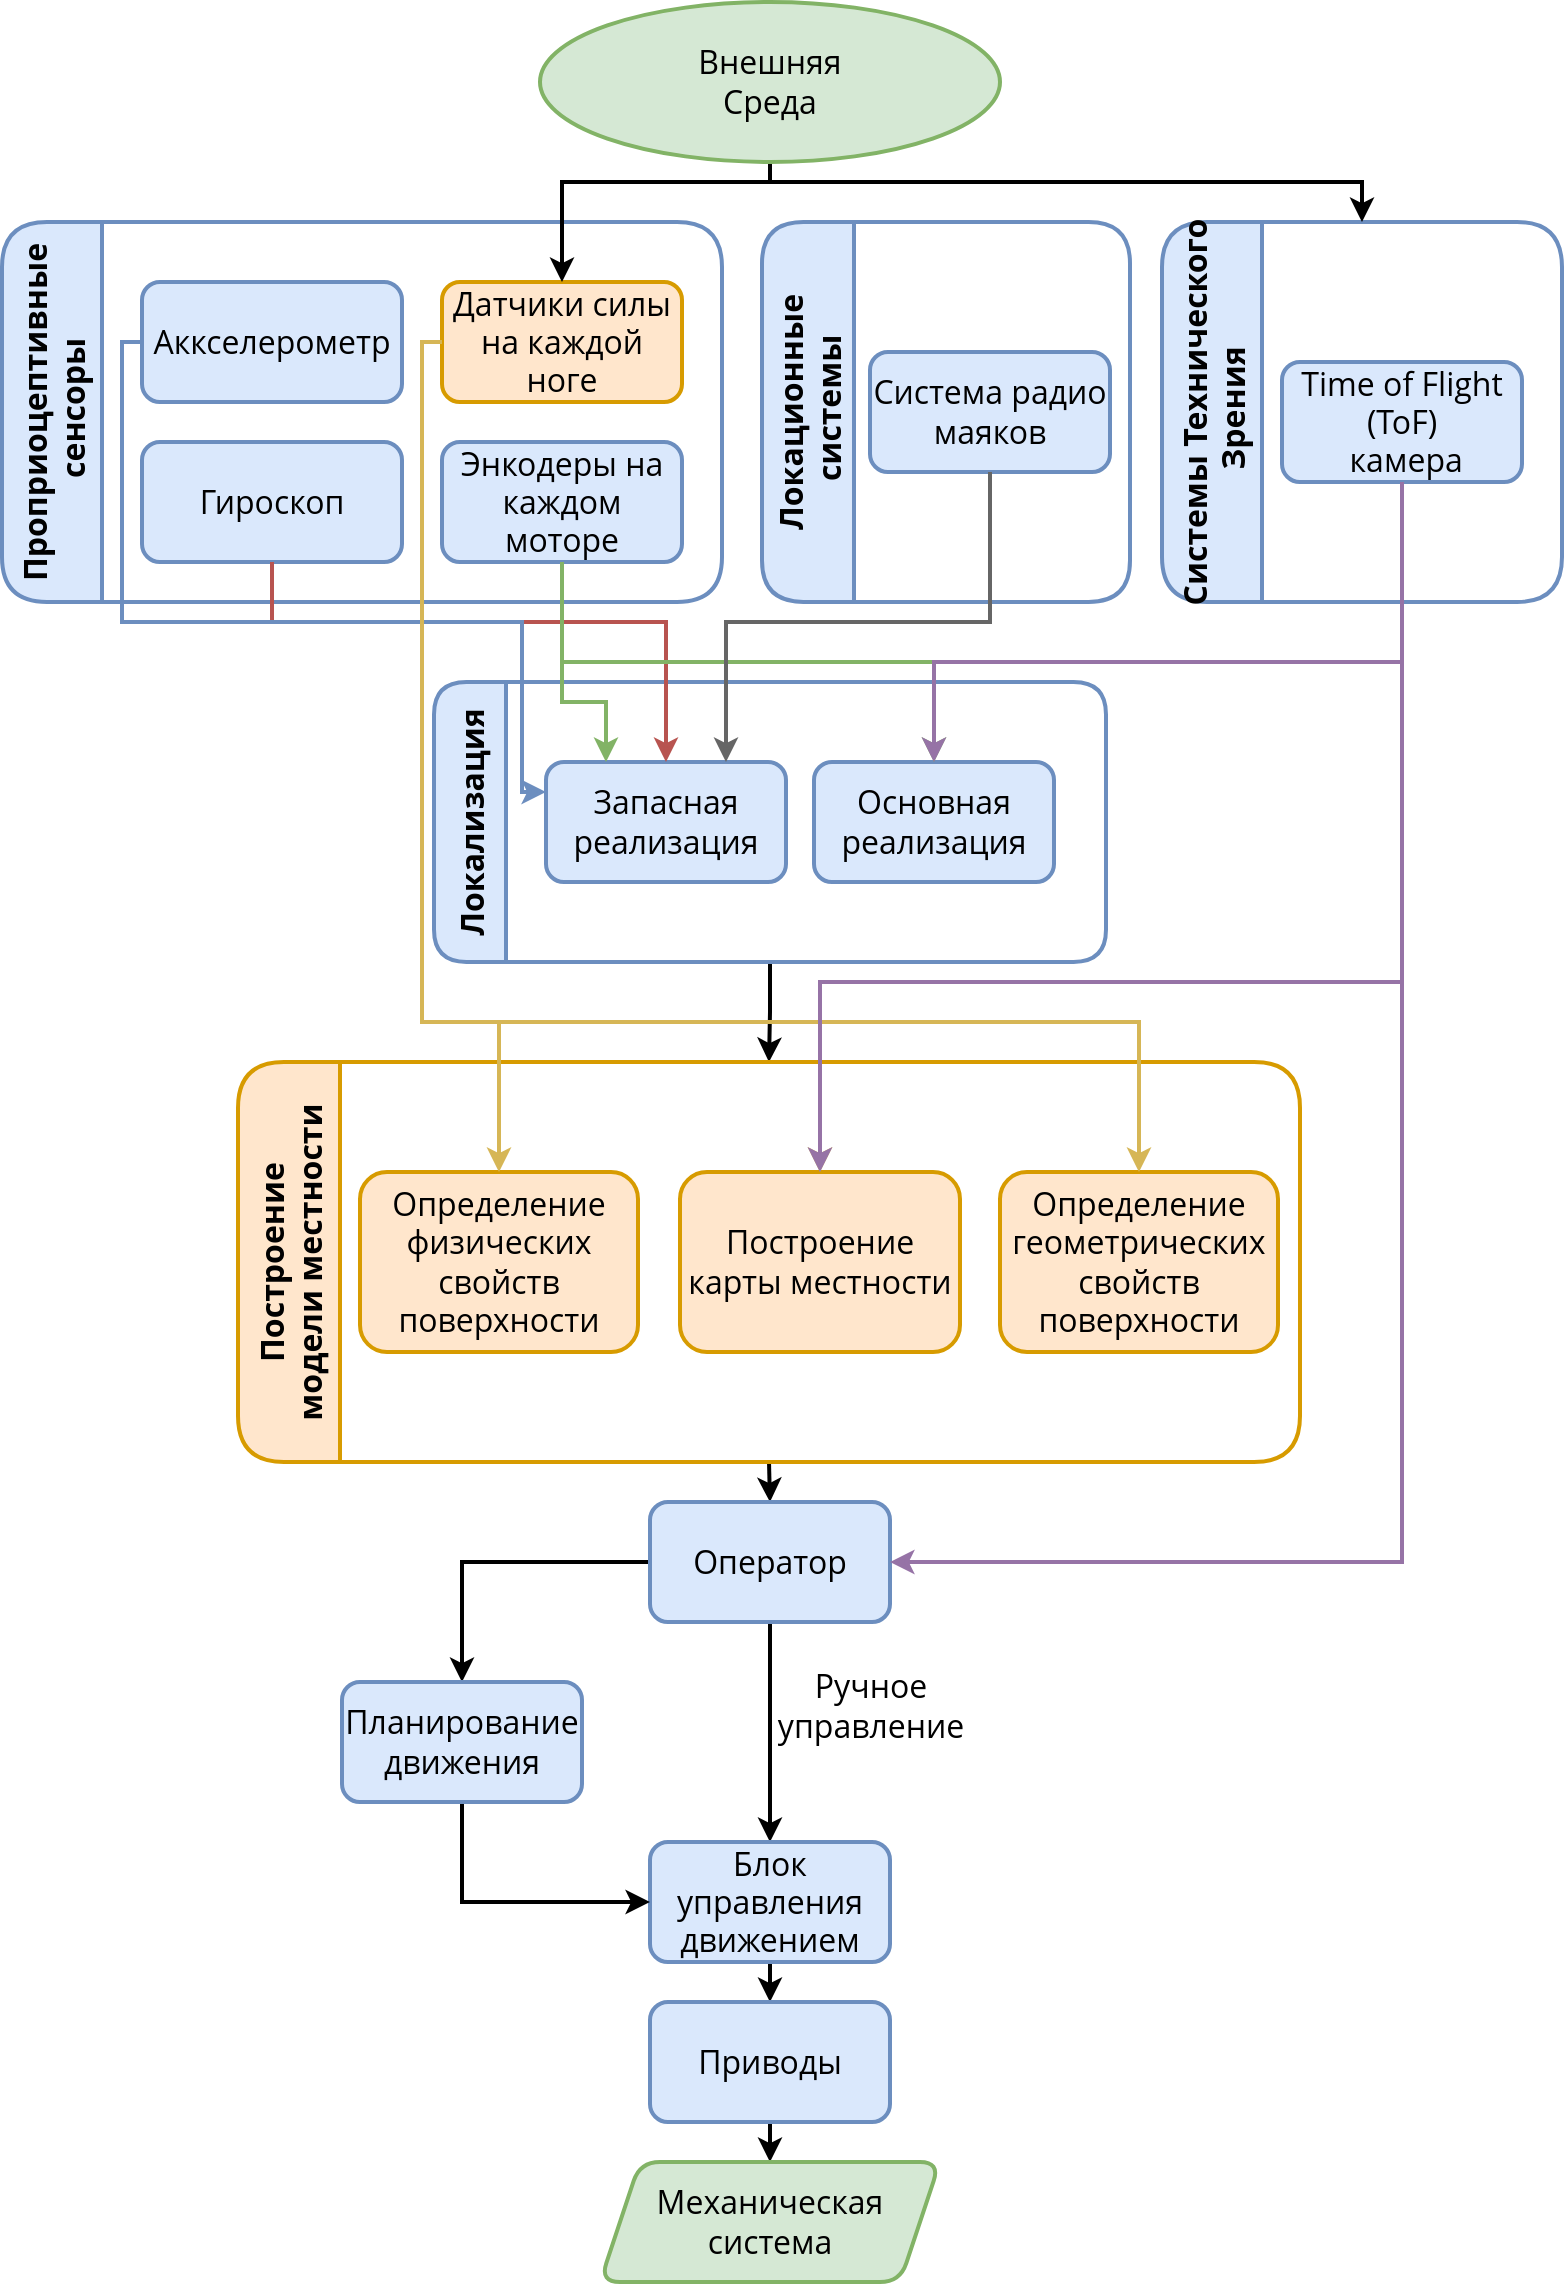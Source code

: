 <mxfile version="20.2.7" type="device"><diagram id="prtHgNgQTEPvFCAcTncT" name="Page-1"><mxGraphModel dx="1673" dy="1038" grid="1" gridSize="10" guides="1" tooltips="1" connect="1" arrows="1" fold="1" page="1" pageScale="1" pageWidth="827" pageHeight="1169" math="0" shadow="0"><root><mxCell id="0"/><mxCell id="1" parent="0"/><mxCell id="e_G5o_2h8CKd6BOzjFLH-2" value="Проприоцептивные&#10; сенсоры" style="swimlane;horizontal=0;strokeWidth=2;rounded=1;shadow=0;sketch=0;fontFamily=Open Sans;fontSource=https%3A%2F%2Ffonts.googleapis.com%2Fcss%3Ffamily%3DOpen%2BSans;fontSize=16;startSize=50;fillColor=#dae8fc;strokeColor=#6c8ebf;" vertex="1" parent="1"><mxGeometry x="30" y="120" width="360" height="190" as="geometry"/></mxCell><mxCell id="e_G5o_2h8CKd6BOzjFLH-14" value="Датчики силы на каждой ноге" style="rounded=1;whiteSpace=wrap;html=1;strokeWidth=2;shadow=0;sketch=0;fontFamily=Open Sans;fontSource=https%3A%2F%2Ffonts.googleapis.com%2Fcss%3Ffamily%3DOpen%2BSans;fontSize=16;fillColor=#ffe6cc;strokeColor=#d79b00;" vertex="1" parent="e_G5o_2h8CKd6BOzjFLH-2"><mxGeometry x="220" y="30" width="120" height="60" as="geometry"/></mxCell><mxCell id="e_G5o_2h8CKd6BOzjFLH-15" value="Аккселерометр" style="rounded=1;whiteSpace=wrap;html=1;strokeWidth=2;shadow=0;sketch=0;fontFamily=Open Sans;fontSource=https%3A%2F%2Ffonts.googleapis.com%2Fcss%3Ffamily%3DOpen%2BSans;fontSize=16;fillColor=#dae8fc;strokeColor=#6c8ebf;" vertex="1" parent="e_G5o_2h8CKd6BOzjFLH-2"><mxGeometry x="70" y="30" width="130" height="60" as="geometry"/></mxCell><mxCell id="e_G5o_2h8CKd6BOzjFLH-16" value="Гироскоп" style="rounded=1;whiteSpace=wrap;html=1;strokeWidth=2;shadow=0;sketch=0;fontFamily=Open Sans;fontSource=https%3A%2F%2Ffonts.googleapis.com%2Fcss%3Ffamily%3DOpen%2BSans;fontSize=16;fillColor=#dae8fc;strokeColor=#6c8ebf;" vertex="1" parent="e_G5o_2h8CKd6BOzjFLH-2"><mxGeometry x="70" y="110" width="130" height="60" as="geometry"/></mxCell><mxCell id="e_G5o_2h8CKd6BOzjFLH-17" value="Энкодеры на каждом моторе" style="rounded=1;whiteSpace=wrap;html=1;strokeWidth=2;shadow=0;sketch=0;fontFamily=Open Sans;fontSource=https%3A%2F%2Ffonts.googleapis.com%2Fcss%3Ffamily%3DOpen%2BSans;fontSize=16;fillColor=#dae8fc;strokeColor=#6c8ebf;" vertex="1" parent="e_G5o_2h8CKd6BOzjFLH-2"><mxGeometry x="220" y="110" width="120" height="60" as="geometry"/></mxCell><mxCell id="e_G5o_2h8CKd6BOzjFLH-3" value="Локационные&#10; системы" style="swimlane;horizontal=0;strokeWidth=2;rounded=1;shadow=0;sketch=0;fontFamily=Open Sans;fontSource=https%3A%2F%2Ffonts.googleapis.com%2Fcss%3Ffamily%3DOpen%2BSans;fontSize=16;startSize=46;labelBackgroundColor=none;swimlaneFillColor=none;fillColor=#dae8fc;strokeColor=#6c8ebf;" vertex="1" parent="1"><mxGeometry x="410" y="120" width="184" height="190" as="geometry"/></mxCell><mxCell id="e_G5o_2h8CKd6BOzjFLH-13" value="Система радио маяков" style="rounded=1;whiteSpace=wrap;html=1;strokeWidth=2;shadow=0;sketch=0;fontFamily=Open Sans;fontSource=https%3A%2F%2Ffonts.googleapis.com%2Fcss%3Ffamily%3DOpen%2BSans;fontSize=16;fillColor=#dae8fc;strokeColor=#6c8ebf;" vertex="1" parent="e_G5o_2h8CKd6BOzjFLH-3"><mxGeometry x="54" y="65" width="120" height="60" as="geometry"/></mxCell><mxCell id="e_G5o_2h8CKd6BOzjFLH-4" value="Системы Технического&#10; Зрения" style="swimlane;horizontal=0;strokeWidth=2;rounded=1;shadow=0;sketch=0;fontFamily=Open Sans;fontSource=https%3A%2F%2Ffonts.googleapis.com%2Fcss%3Ffamily%3DOpen%2BSans;fontSize=16;startSize=50;fillColor=#dae8fc;strokeColor=#6c8ebf;" vertex="1" parent="1"><mxGeometry x="610" y="120" width="200" height="190" as="geometry"/></mxCell><mxCell id="e_G5o_2h8CKd6BOzjFLH-12" value="Time of Flight&lt;br style=&quot;font-size: 16px;&quot;&gt;(ToF)&lt;br style=&quot;font-size: 16px;&quot;&gt;&amp;nbsp;камера" style="rounded=1;whiteSpace=wrap;html=1;strokeWidth=2;shadow=0;sketch=0;fontFamily=Open Sans;fontSource=https%3A%2F%2Ffonts.googleapis.com%2Fcss%3Ffamily%3DOpen%2BSans;fontSize=16;fillColor=#dae8fc;strokeColor=#6c8ebf;" vertex="1" parent="e_G5o_2h8CKd6BOzjFLH-4"><mxGeometry x="60" y="70" width="120" height="60" as="geometry"/></mxCell><mxCell id="e_G5o_2h8CKd6BOzjFLH-38" style="edgeStyle=orthogonalEdgeStyle;rounded=0;orthogonalLoop=1;jettySize=auto;html=1;exitX=0.5;exitY=1;exitDx=0;exitDy=0;entryX=0.5;entryY=0;entryDx=0;entryDy=0;fontFamily=Garamond;fontSize=16;strokeWidth=2;" edge="1" parent="1" source="e_G5o_2h8CKd6BOzjFLH-5" target="e_G5o_2h8CKd6BOzjFLH-6"><mxGeometry relative="1" as="geometry"/></mxCell><mxCell id="e_G5o_2h8CKd6BOzjFLH-5" value="Локализация" style="swimlane;horizontal=0;strokeWidth=2;rounded=1;shadow=0;sketch=0;fontFamily=Open Sans;fontSource=https%3A%2F%2Ffonts.googleapis.com%2Fcss%3Ffamily%3DOpen%2BSans;fontSize=16;startSize=36;fillColor=#dae8fc;strokeColor=#6c8ebf;" vertex="1" parent="1"><mxGeometry x="246" y="350" width="336" height="140" as="geometry"/></mxCell><mxCell id="e_G5o_2h8CKd6BOzjFLH-7" value="Запасная реализация" style="rounded=1;whiteSpace=wrap;html=1;strokeWidth=2;shadow=0;sketch=0;fontFamily=Open Sans;fontSource=https%3A%2F%2Ffonts.googleapis.com%2Fcss%3Ffamily%3DOpen%2BSans;fontSize=16;fillColor=#dae8fc;strokeColor=#6c8ebf;" vertex="1" parent="e_G5o_2h8CKd6BOzjFLH-5"><mxGeometry x="56" y="40" width="120" height="60" as="geometry"/></mxCell><mxCell id="e_G5o_2h8CKd6BOzjFLH-8" value="Основная реализация" style="rounded=1;whiteSpace=wrap;html=1;strokeWidth=2;shadow=0;sketch=0;fontFamily=Open Sans;fontSource=https%3A%2F%2Ffonts.googleapis.com%2Fcss%3Ffamily%3DOpen%2BSans;fontSize=16;fillColor=#dae8fc;strokeColor=#6c8ebf;" vertex="1" parent="e_G5o_2h8CKd6BOzjFLH-5"><mxGeometry x="190" y="40" width="120" height="60" as="geometry"/></mxCell><mxCell id="e_G5o_2h8CKd6BOzjFLH-40" style="edgeStyle=orthogonalEdgeStyle;rounded=0;orthogonalLoop=1;jettySize=auto;html=1;exitX=0.5;exitY=1;exitDx=0;exitDy=0;entryX=0.5;entryY=0;entryDx=0;entryDy=0;fontFamily=Garamond;fontSize=16;strokeWidth=2;" edge="1" parent="1" source="e_G5o_2h8CKd6BOzjFLH-6" target="e_G5o_2h8CKd6BOzjFLH-18"><mxGeometry relative="1" as="geometry"/></mxCell><mxCell id="e_G5o_2h8CKd6BOzjFLH-6" value="Построение &#10;модели местности" style="swimlane;horizontal=0;strokeWidth=2;rounded=1;shadow=0;sketch=0;fontFamily=Open Sans;fontSource=https%3A%2F%2Ffonts.googleapis.com%2Fcss%3Ffamily%3DOpen%2BSans;fontSize=16;startSize=51;fillColor=#ffe6cc;strokeColor=#d79b00;" vertex="1" parent="1"><mxGeometry x="148" y="540" width="531" height="200" as="geometry"/></mxCell><mxCell id="e_G5o_2h8CKd6BOzjFLH-10" value="Построение карты местности" style="rounded=1;whiteSpace=wrap;html=1;strokeWidth=2;shadow=0;sketch=0;fontFamily=Open Sans;fontSource=https%3A%2F%2Ffonts.googleapis.com%2Fcss%3Ffamily%3DOpen%2BSans;fontSize=16;fillColor=#ffe6cc;strokeColor=#d79b00;" vertex="1" parent="e_G5o_2h8CKd6BOzjFLH-6"><mxGeometry x="221" y="55" width="140" height="90" as="geometry"/></mxCell><mxCell id="e_G5o_2h8CKd6BOzjFLH-11" value="Определение геометрических свойств поверхности" style="rounded=1;whiteSpace=wrap;html=1;strokeWidth=2;shadow=0;sketch=0;fontFamily=Open Sans;fontSource=https%3A%2F%2Ffonts.googleapis.com%2Fcss%3Ffamily%3DOpen%2BSans;fontSize=16;fillColor=#ffe6cc;strokeColor=#d79b00;" vertex="1" parent="e_G5o_2h8CKd6BOzjFLH-6"><mxGeometry x="381" y="55" width="139" height="90" as="geometry"/></mxCell><mxCell id="e_G5o_2h8CKd6BOzjFLH-9" value="Определение физических свойств поверхности" style="rounded=1;whiteSpace=wrap;html=1;strokeWidth=2;shadow=0;sketch=0;fontFamily=Open Sans;fontSource=https%3A%2F%2Ffonts.googleapis.com%2Fcss%3Ffamily%3DOpen%2BSans;fontSize=16;fillColor=#ffe6cc;strokeColor=#d79b00;" vertex="1" parent="e_G5o_2h8CKd6BOzjFLH-6"><mxGeometry x="61" y="55" width="139" height="90" as="geometry"/></mxCell><mxCell id="e_G5o_2h8CKd6BOzjFLH-42" style="edgeStyle=orthogonalEdgeStyle;rounded=0;orthogonalLoop=1;jettySize=auto;html=1;exitX=0.5;exitY=1;exitDx=0;exitDy=0;fontFamily=Garamond;fontSize=16;strokeWidth=2;" edge="1" parent="1" source="e_G5o_2h8CKd6BOzjFLH-18" target="e_G5o_2h8CKd6BOzjFLH-19"><mxGeometry relative="1" as="geometry"/></mxCell><mxCell id="e_G5o_2h8CKd6BOzjFLH-47" value="Ручное &lt;br&gt;управление" style="edgeLabel;html=1;align=center;verticalAlign=middle;resizable=0;points=[];fontSize=16;fontFamily=Open Sans;fontSource=https%3A%2F%2Ffonts.googleapis.com%2Fcss%3Ffamily%3DOpen%2BSans;" vertex="1" connectable="0" parent="e_G5o_2h8CKd6BOzjFLH-42"><mxGeometry x="-0.242" y="2" relative="1" as="geometry"><mxPoint x="48" as="offset"/></mxGeometry></mxCell><mxCell id="e_G5o_2h8CKd6BOzjFLH-43" style="edgeStyle=orthogonalEdgeStyle;rounded=0;orthogonalLoop=1;jettySize=auto;html=1;exitX=0;exitY=0.5;exitDx=0;exitDy=0;entryX=0.5;entryY=0;entryDx=0;entryDy=0;fontFamily=Garamond;fontSize=16;strokeWidth=2;" edge="1" parent="1" source="e_G5o_2h8CKd6BOzjFLH-18" target="e_G5o_2h8CKd6BOzjFLH-23"><mxGeometry relative="1" as="geometry"/></mxCell><mxCell id="e_G5o_2h8CKd6BOzjFLH-18" value="Оператор" style="rounded=1;whiteSpace=wrap;html=1;strokeWidth=2;shadow=0;sketch=0;fontFamily=Open Sans;fontSource=https%3A%2F%2Ffonts.googleapis.com%2Fcss%3Ffamily%3DOpen%2BSans;fontSize=16;fillColor=#dae8fc;strokeColor=#6c8ebf;" vertex="1" parent="1"><mxGeometry x="354" y="760" width="120" height="60" as="geometry"/></mxCell><mxCell id="e_G5o_2h8CKd6BOzjFLH-45" style="edgeStyle=orthogonalEdgeStyle;rounded=0;orthogonalLoop=1;jettySize=auto;html=1;exitX=0.5;exitY=1;exitDx=0;exitDy=0;entryX=0.5;entryY=0;entryDx=0;entryDy=0;fontFamily=Garamond;fontSize=16;strokeWidth=2;" edge="1" parent="1" source="e_G5o_2h8CKd6BOzjFLH-19" target="e_G5o_2h8CKd6BOzjFLH-21"><mxGeometry relative="1" as="geometry"/></mxCell><mxCell id="e_G5o_2h8CKd6BOzjFLH-19" value="Блок управления движением" style="rounded=1;whiteSpace=wrap;html=1;strokeWidth=2;shadow=0;sketch=0;fontFamily=Open Sans;fontSource=https%3A%2F%2Ffonts.googleapis.com%2Fcss%3Ffamily%3DOpen%2BSans;fontSize=16;fillColor=#dae8fc;strokeColor=#6c8ebf;" vertex="1" parent="1"><mxGeometry x="354" y="930" width="120" height="60" as="geometry"/></mxCell><mxCell id="e_G5o_2h8CKd6BOzjFLH-46" style="edgeStyle=orthogonalEdgeStyle;rounded=0;orthogonalLoop=1;jettySize=auto;html=1;exitX=0.5;exitY=1;exitDx=0;exitDy=0;entryX=0.5;entryY=0;entryDx=0;entryDy=0;fontFamily=Garamond;fontSize=16;strokeWidth=2;" edge="1" parent="1" source="e_G5o_2h8CKd6BOzjFLH-21" target="e_G5o_2h8CKd6BOzjFLH-25"><mxGeometry relative="1" as="geometry"/></mxCell><mxCell id="e_G5o_2h8CKd6BOzjFLH-21" value="Приводы" style="rounded=1;whiteSpace=wrap;html=1;strokeWidth=2;shadow=0;sketch=0;fontFamily=Open Sans;fontSource=https%3A%2F%2Ffonts.googleapis.com%2Fcss%3Ffamily%3DOpen%2BSans;fontSize=16;fillColor=#dae8fc;strokeColor=#6c8ebf;" vertex="1" parent="1"><mxGeometry x="354" y="1010" width="120" height="60" as="geometry"/></mxCell><mxCell id="e_G5o_2h8CKd6BOzjFLH-44" style="edgeStyle=orthogonalEdgeStyle;rounded=0;orthogonalLoop=1;jettySize=auto;html=1;exitX=0.5;exitY=1;exitDx=0;exitDy=0;entryX=0;entryY=0.5;entryDx=0;entryDy=0;fontFamily=Garamond;fontSize=16;strokeWidth=2;" edge="1" parent="1" source="e_G5o_2h8CKd6BOzjFLH-23" target="e_G5o_2h8CKd6BOzjFLH-19"><mxGeometry relative="1" as="geometry"/></mxCell><mxCell id="e_G5o_2h8CKd6BOzjFLH-23" value="Планирование движения" style="rounded=1;whiteSpace=wrap;html=1;strokeWidth=2;shadow=0;sketch=0;fontFamily=Open Sans;fontSource=https%3A%2F%2Ffonts.googleapis.com%2Fcss%3Ffamily%3DOpen%2BSans;fontSize=16;fillColor=#dae8fc;strokeColor=#6c8ebf;" vertex="1" parent="1"><mxGeometry x="200" y="850" width="120" height="60" as="geometry"/></mxCell><mxCell id="e_G5o_2h8CKd6BOzjFLH-26" style="edgeStyle=orthogonalEdgeStyle;rounded=0;orthogonalLoop=1;jettySize=auto;html=1;exitX=0.5;exitY=1;exitDx=0;exitDy=0;entryX=0.5;entryY=0;entryDx=0;entryDy=0;fontFamily=Garamond;fontSize=16;strokeWidth=2;" edge="1" parent="1" source="e_G5o_2h8CKd6BOzjFLH-24" target="e_G5o_2h8CKd6BOzjFLH-4"><mxGeometry relative="1" as="geometry"><Array as="points"><mxPoint x="414" y="100"/><mxPoint x="710" y="100"/></Array></mxGeometry></mxCell><mxCell id="e_G5o_2h8CKd6BOzjFLH-27" style="edgeStyle=orthogonalEdgeStyle;rounded=0;orthogonalLoop=1;jettySize=auto;html=1;exitX=0.5;exitY=1;exitDx=0;exitDy=0;entryX=0.5;entryY=0;entryDx=0;entryDy=0;fontFamily=Garamond;fontSize=16;strokeWidth=2;" edge="1" parent="1" source="e_G5o_2h8CKd6BOzjFLH-24" target="e_G5o_2h8CKd6BOzjFLH-14"><mxGeometry relative="1" as="geometry"><Array as="points"><mxPoint x="414" y="100"/><mxPoint x="310" y="100"/></Array></mxGeometry></mxCell><mxCell id="e_G5o_2h8CKd6BOzjFLH-24" value="&lt;span style=&quot;font-family: &amp;quot;Open Sans&amp;quot;;&quot;&gt;Внешняя&lt;/span&gt;&lt;br style=&quot;font-family: &amp;quot;Open Sans&amp;quot;;&quot;&gt;&lt;span style=&quot;font-family: &amp;quot;Open Sans&amp;quot;;&quot;&gt;Среда&lt;/span&gt;" style="ellipse;whiteSpace=wrap;html=1;rounded=1;shadow=0;sketch=0;fontFamily=Garamond;fontSize=16;strokeWidth=2;fillColor=#d5e8d4;strokeColor=#82b366;" vertex="1" parent="1"><mxGeometry x="299" y="10" width="230" height="80" as="geometry"/></mxCell><mxCell id="e_G5o_2h8CKd6BOzjFLH-25" value="&lt;span style=&quot;font-family: &amp;quot;Open Sans&amp;quot;;&quot;&gt;Механическая система&lt;/span&gt;" style="shape=parallelogram;perimeter=parallelogramPerimeter;whiteSpace=wrap;html=1;fixedSize=1;rounded=1;shadow=0;sketch=0;fontFamily=Garamond;fontSize=16;strokeWidth=2;fillColor=#d5e8d4;strokeColor=#82b366;" vertex="1" parent="1"><mxGeometry x="329" y="1090" width="170" height="60" as="geometry"/></mxCell><mxCell id="e_G5o_2h8CKd6BOzjFLH-28" style="edgeStyle=orthogonalEdgeStyle;rounded=0;orthogonalLoop=1;jettySize=auto;html=1;exitX=0.5;exitY=1;exitDx=0;exitDy=0;entryX=0.5;entryY=0;entryDx=0;entryDy=0;fontFamily=Garamond;fontSize=16;strokeWidth=2;fillColor=#f8cecc;strokeColor=#b85450;" edge="1" parent="1" source="e_G5o_2h8CKd6BOzjFLH-16" target="e_G5o_2h8CKd6BOzjFLH-7"><mxGeometry relative="1" as="geometry"><Array as="points"><mxPoint x="165" y="320"/><mxPoint x="362" y="320"/></Array></mxGeometry></mxCell><mxCell id="e_G5o_2h8CKd6BOzjFLH-29" style="edgeStyle=orthogonalEdgeStyle;rounded=0;orthogonalLoop=1;jettySize=auto;html=1;exitX=0;exitY=0.5;exitDx=0;exitDy=0;entryX=0;entryY=0.25;entryDx=0;entryDy=0;fontFamily=Garamond;fontSize=16;strokeWidth=2;fillColor=#dae8fc;strokeColor=#6c8ebf;" edge="1" parent="1" source="e_G5o_2h8CKd6BOzjFLH-15" target="e_G5o_2h8CKd6BOzjFLH-7"><mxGeometry relative="1" as="geometry"><Array as="points"><mxPoint x="90" y="180"/><mxPoint x="90" y="320"/><mxPoint x="290" y="320"/><mxPoint x="290" y="405"/></Array></mxGeometry></mxCell><mxCell id="e_G5o_2h8CKd6BOzjFLH-30" style="edgeStyle=orthogonalEdgeStyle;rounded=0;orthogonalLoop=1;jettySize=auto;html=1;exitX=0.5;exitY=1;exitDx=0;exitDy=0;entryX=0.25;entryY=0;entryDx=0;entryDy=0;fontFamily=Garamond;fontSize=16;strokeWidth=2;fillColor=#d5e8d4;strokeColor=#82b366;" edge="1" parent="1" source="e_G5o_2h8CKd6BOzjFLH-17" target="e_G5o_2h8CKd6BOzjFLH-7"><mxGeometry relative="1" as="geometry"><Array as="points"><mxPoint x="310" y="360"/><mxPoint x="332" y="360"/></Array></mxGeometry></mxCell><mxCell id="e_G5o_2h8CKd6BOzjFLH-31" style="edgeStyle=orthogonalEdgeStyle;rounded=0;orthogonalLoop=1;jettySize=auto;html=1;exitX=0.5;exitY=1;exitDx=0;exitDy=0;fontFamily=Garamond;fontSize=16;strokeWidth=2;fillColor=#d5e8d4;strokeColor=#82b366;" edge="1" parent="1" source="e_G5o_2h8CKd6BOzjFLH-17" target="e_G5o_2h8CKd6BOzjFLH-8"><mxGeometry relative="1" as="geometry"/></mxCell><mxCell id="e_G5o_2h8CKd6BOzjFLH-32" style="edgeStyle=orthogonalEdgeStyle;rounded=0;orthogonalLoop=1;jettySize=auto;html=1;exitX=0.5;exitY=1;exitDx=0;exitDy=0;entryX=0.5;entryY=0;entryDx=0;entryDy=0;fontFamily=Garamond;fontSize=16;strokeWidth=2;fillColor=#e1d5e7;strokeColor=#9673a6;" edge="1" parent="1" source="e_G5o_2h8CKd6BOzjFLH-12" target="e_G5o_2h8CKd6BOzjFLH-8"><mxGeometry relative="1" as="geometry"><Array as="points"><mxPoint x="730" y="340"/><mxPoint x="496" y="340"/></Array></mxGeometry></mxCell><mxCell id="e_G5o_2h8CKd6BOzjFLH-33" style="edgeStyle=orthogonalEdgeStyle;rounded=0;orthogonalLoop=1;jettySize=auto;html=1;exitX=0.5;exitY=1;exitDx=0;exitDy=0;entryX=0.75;entryY=0;entryDx=0;entryDy=0;fontFamily=Garamond;fontSize=16;strokeWidth=2;fillColor=#f5f5f5;strokeColor=#666666;" edge="1" parent="1" source="e_G5o_2h8CKd6BOzjFLH-13" target="e_G5o_2h8CKd6BOzjFLH-7"><mxGeometry relative="1" as="geometry"><Array as="points"><mxPoint x="524" y="320"/><mxPoint x="392" y="320"/></Array></mxGeometry></mxCell><mxCell id="e_G5o_2h8CKd6BOzjFLH-34" style="edgeStyle=orthogonalEdgeStyle;rounded=0;orthogonalLoop=1;jettySize=auto;html=1;exitX=0;exitY=0.5;exitDx=0;exitDy=0;fontFamily=Garamond;fontSize=16;strokeWidth=2;entryX=0.5;entryY=0;entryDx=0;entryDy=0;fillColor=#fff2cc;strokeColor=#d6b656;" edge="1" parent="1" source="e_G5o_2h8CKd6BOzjFLH-14" target="e_G5o_2h8CKd6BOzjFLH-11"><mxGeometry relative="1" as="geometry"><Array as="points"><mxPoint x="240" y="180"/><mxPoint x="240" y="520"/><mxPoint x="599" y="520"/></Array></mxGeometry></mxCell><mxCell id="e_G5o_2h8CKd6BOzjFLH-35" style="edgeStyle=orthogonalEdgeStyle;rounded=0;orthogonalLoop=1;jettySize=auto;html=1;exitX=0;exitY=0.5;exitDx=0;exitDy=0;entryX=0.5;entryY=0;entryDx=0;entryDy=0;fontFamily=Garamond;fontSize=16;strokeWidth=2;fillColor=#fff2cc;strokeColor=#d6b656;" edge="1" parent="1" source="e_G5o_2h8CKd6BOzjFLH-14" target="e_G5o_2h8CKd6BOzjFLH-10"><mxGeometry relative="1" as="geometry"><Array as="points"><mxPoint x="240" y="180"/><mxPoint x="240" y="520"/><mxPoint x="439" y="520"/></Array></mxGeometry></mxCell><mxCell id="e_G5o_2h8CKd6BOzjFLH-36" style="edgeStyle=orthogonalEdgeStyle;rounded=0;orthogonalLoop=1;jettySize=auto;html=1;exitX=0;exitY=0.5;exitDx=0;exitDy=0;entryX=0.5;entryY=0;entryDx=0;entryDy=0;fontFamily=Garamond;fontSize=16;strokeWidth=2;fillColor=#fff2cc;strokeColor=#d6b656;" edge="1" parent="1" source="e_G5o_2h8CKd6BOzjFLH-14" target="e_G5o_2h8CKd6BOzjFLH-9"><mxGeometry relative="1" as="geometry"><Array as="points"><mxPoint x="240" y="180"/><mxPoint x="240" y="520"/><mxPoint x="279" y="520"/></Array></mxGeometry></mxCell><mxCell id="e_G5o_2h8CKd6BOzjFLH-37" style="edgeStyle=orthogonalEdgeStyle;rounded=0;orthogonalLoop=1;jettySize=auto;html=1;exitX=0.5;exitY=1;exitDx=0;exitDy=0;fontFamily=Garamond;fontSize=16;strokeWidth=2;fillColor=#e1d5e7;strokeColor=#9673a6;" edge="1" parent="1" source="e_G5o_2h8CKd6BOzjFLH-12" target="e_G5o_2h8CKd6BOzjFLH-10"><mxGeometry relative="1" as="geometry"><Array as="points"><mxPoint x="730" y="500"/><mxPoint x="439" y="500"/></Array></mxGeometry></mxCell><mxCell id="e_G5o_2h8CKd6BOzjFLH-41" style="edgeStyle=orthogonalEdgeStyle;rounded=0;orthogonalLoop=1;jettySize=auto;html=1;exitX=0.5;exitY=1;exitDx=0;exitDy=0;entryX=1;entryY=0.5;entryDx=0;entryDy=0;fontFamily=Garamond;fontSize=16;strokeWidth=2;fillColor=#e1d5e7;strokeColor=#9673a6;" edge="1" parent="1" source="e_G5o_2h8CKd6BOzjFLH-12" target="e_G5o_2h8CKd6BOzjFLH-18"><mxGeometry relative="1" as="geometry"/></mxCell></root></mxGraphModel></diagram></mxfile>